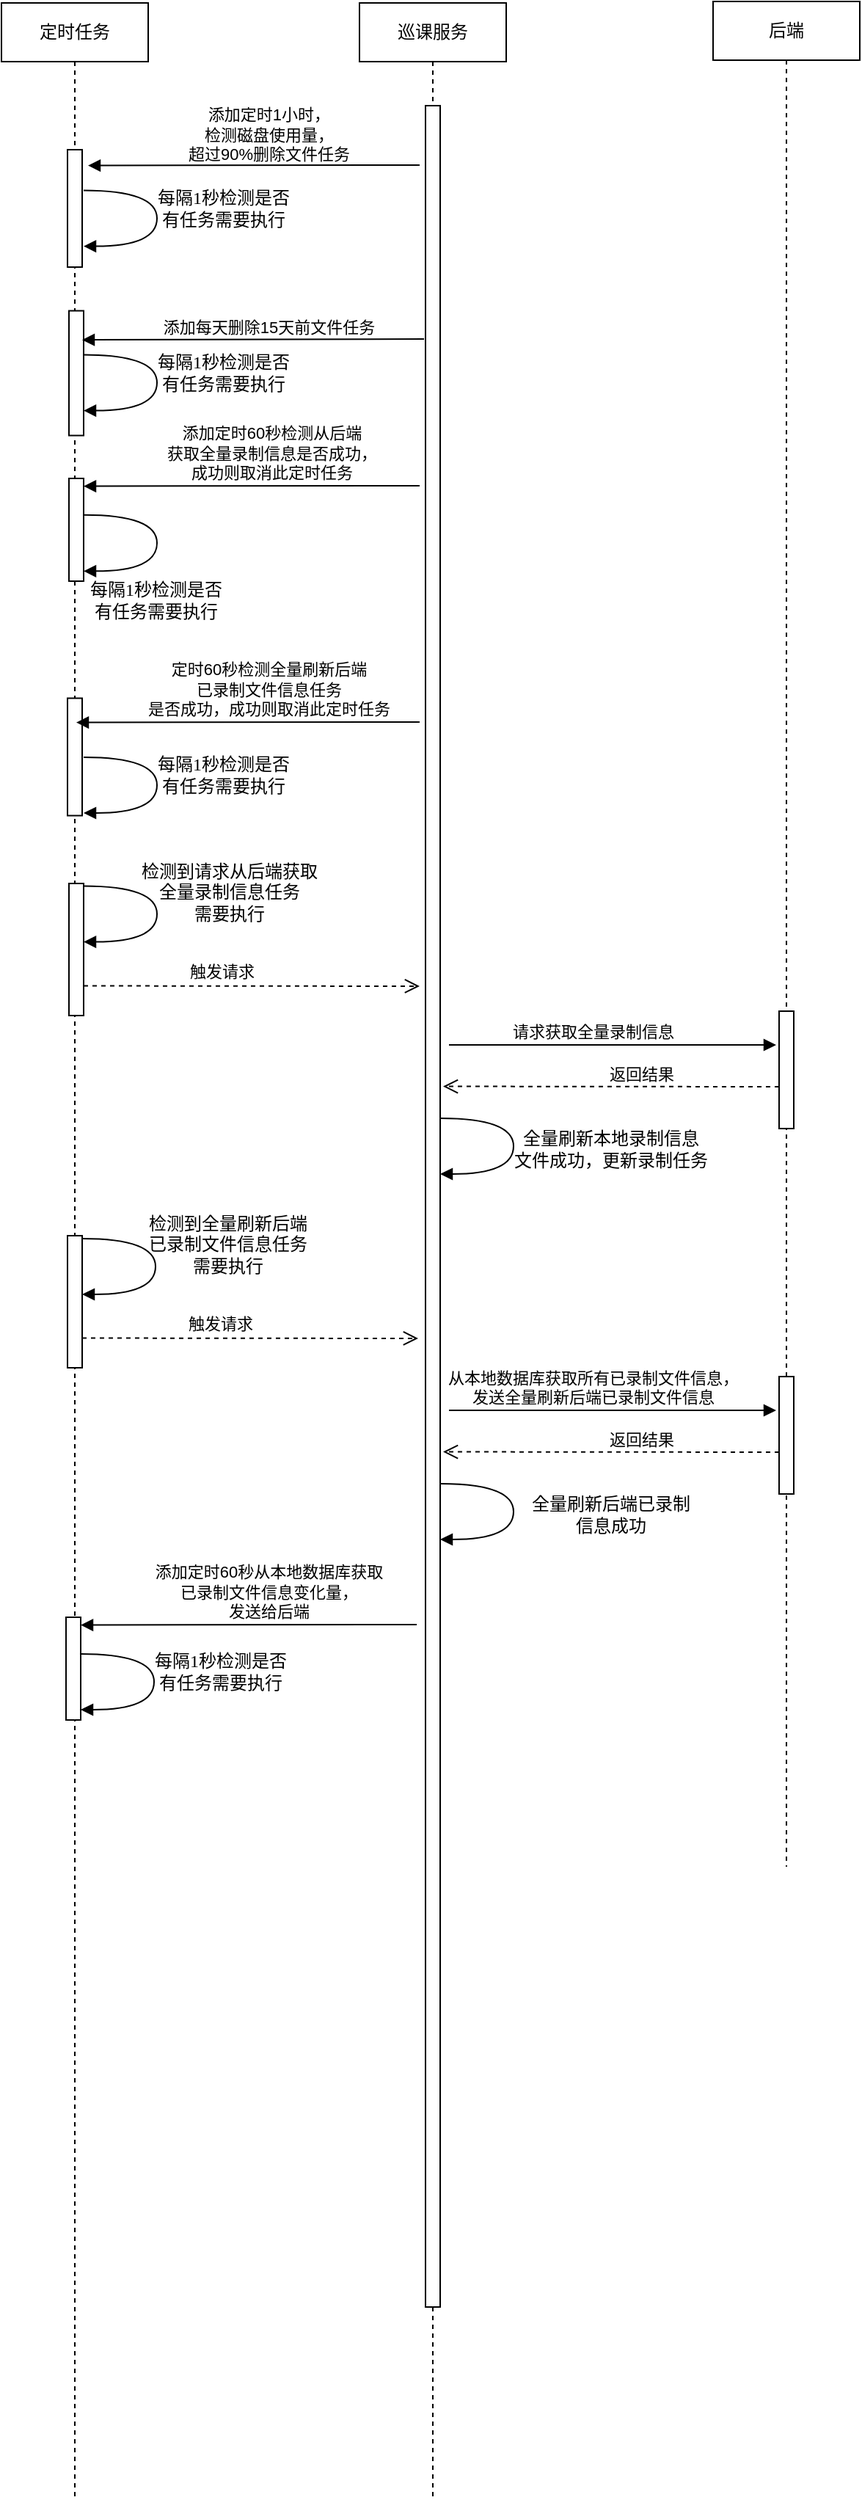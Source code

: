 <mxfile version="10.7.1" type="github"><diagram name="Page-1" id="13e1069c-82ec-6db2-03f1-153e76fe0fe0"><mxGraphModel dx="1038" dy="3942" grid="1" gridSize="10" guides="1" tooltips="1" connect="1" arrows="1" fold="1" page="1" pageScale="1" pageWidth="1100" pageHeight="850" background="#ffffff" math="0" shadow="0"><root><mxCell id="0"/><mxCell id="1" parent="0"/><mxCell id="mrcYyzupF4MPomptu69P-3" value="巡课服务" style="shape=umlLifeline;perimeter=lifelinePerimeter;whiteSpace=wrap;html=1;container=1;collapsible=0;recursiveResize=0;outlineConnect=0;" parent="1" vertex="1"><mxGeometry x="559" y="-2550" width="100" height="1700" as="geometry"/></mxCell><mxCell id="mrcYyzupF4MPomptu69P-4" value="" style="html=1;points=[];perimeter=orthogonalPerimeter;" parent="mrcYyzupF4MPomptu69P-3" vertex="1"><mxGeometry x="45" y="70" width="10" height="1500" as="geometry"/></mxCell><mxCell id="mrcYyzupF4MPomptu69P-5" value="定时任务" style="shape=umlLifeline;perimeter=lifelinePerimeter;whiteSpace=wrap;html=1;container=1;collapsible=0;recursiveResize=0;outlineConnect=0;" parent="1" vertex="1"><mxGeometry x="315" y="-2550" width="100" height="1700" as="geometry"/></mxCell><mxCell id="mrcYyzupF4MPomptu69P-7" value="" style="html=1;points=[];perimeter=orthogonalPerimeter;" parent="mrcYyzupF4MPomptu69P-5" vertex="1"><mxGeometry x="46" y="324" width="10" height="70" as="geometry"/></mxCell><mxCell id="mrcYyzupF4MPomptu69P-8" value="" style="html=1;points=[];perimeter=orthogonalPerimeter;" parent="mrcYyzupF4MPomptu69P-5" vertex="1"><mxGeometry x="46" y="600" width="10" height="90" as="geometry"/></mxCell><mxCell id="mrcYyzupF4MPomptu69P-10" value="" style="html=1;points=[];perimeter=orthogonalPerimeter;" parent="mrcYyzupF4MPomptu69P-5" vertex="1"><mxGeometry x="45" y="100" width="10" height="80" as="geometry"/></mxCell><mxCell id="mrcYyzupF4MPomptu69P-11" value="&lt;div&gt;每隔1秒检测是否&lt;/div&gt;&lt;div&gt;有任务需要执行&lt;/div&gt;" style="html=1;verticalAlign=bottom;endArrow=block;labelBackgroundColor=none;fontFamily=Verdana;fontSize=12;elbow=vertical;edgeStyle=orthogonalEdgeStyle;curved=1;entryX=1;entryY=0.286;entryPerimeter=0;" parent="mrcYyzupF4MPomptu69P-5" edge="1"><mxGeometry x="0.275" y="-46" relative="1" as="geometry"><mxPoint x="56" y="348.833" as="sourcePoint"/><mxPoint x="56" y="387.167" as="targetPoint"/><Array as="points"><mxPoint x="106" y="349"/><mxPoint x="106" y="387"/></Array><mxPoint x="45" y="37" as="offset"/></mxGeometry></mxCell><mxCell id="mrcYyzupF4MPomptu69P-45" value="" style="html=1;points=[];perimeter=orthogonalPerimeter;" parent="mrcYyzupF4MPomptu69P-5" vertex="1"><mxGeometry x="46" y="209.765" width="10" height="85" as="geometry"/></mxCell><mxCell id="mrcYyzupF4MPomptu69P-46" value="&lt;div&gt;每隔1秒检测是否&lt;/div&gt;&lt;div&gt;有任务需要执行&lt;/div&gt;" style="html=1;verticalAlign=bottom;endArrow=block;labelBackgroundColor=none;fontFamily=Verdana;fontSize=12;elbow=vertical;edgeStyle=orthogonalEdgeStyle;curved=1;entryX=1;entryY=0.286;entryPerimeter=0;" parent="mrcYyzupF4MPomptu69P-5" edge="1"><mxGeometry x="0.275" y="-46" relative="1" as="geometry"><mxPoint x="56" y="239.765" as="sourcePoint"/><mxPoint x="56" y="277.765" as="targetPoint"/><Array as="points"><mxPoint x="106" y="239.765"/><mxPoint x="106" y="277.765"/></Array><mxPoint x="45" y="37" as="offset"/></mxGeometry></mxCell><mxCell id="mrcYyzupF4MPomptu69P-35" value="" style="html=1;points=[];perimeter=orthogonalPerimeter;" parent="mrcYyzupF4MPomptu69P-5" vertex="1"><mxGeometry x="45" y="473.765" width="10" height="80" as="geometry"/></mxCell><mxCell id="mrcYyzupF4MPomptu69P-25" value="触发请求" style="html=1;verticalAlign=bottom;endArrow=open;dashed=1;endSize=8;" parent="1" edge="1"><mxGeometry x="-0.184" y="1" relative="1" as="geometry"><mxPoint x="371" y="-1880.235" as="sourcePoint"/><mxPoint x="600" y="-1880" as="targetPoint"/><Array as="points"/><mxPoint as="offset"/></mxGeometry></mxCell><mxCell id="mrcYyzupF4MPomptu69P-32" value="&lt;div&gt;添加定时60秒检测从后端&lt;/div&gt;&lt;div&gt;获取全量录制信息是否成功，&lt;/div&gt;&lt;div&gt;成功则取消此定时任务&lt;/div&gt;" style="html=1;verticalAlign=bottom;endArrow=block;" parent="1" edge="1"><mxGeometry x="-0.12" width="80" relative="1" as="geometry"><mxPoint x="600" y="-2221" as="sourcePoint"/><mxPoint x="371" y="-2220.735" as="targetPoint"/><mxPoint as="offset"/></mxGeometry></mxCell><mxCell id="mrcYyzupF4MPomptu69P-33" value="&lt;div&gt;每隔1秒检测是否&lt;/div&gt;&lt;div&gt;有任务需要执行&lt;/div&gt;" style="html=1;verticalAlign=bottom;endArrow=block;labelBackgroundColor=none;fontFamily=Verdana;fontSize=12;elbow=vertical;edgeStyle=orthogonalEdgeStyle;curved=1;entryX=1;entryY=0.286;entryPerimeter=0;" parent="1" edge="1"><mxGeometry x="0.275" y="-46" relative="1" as="geometry"><mxPoint x="371" y="-2422.235" as="sourcePoint"/><mxPoint x="371" y="-2384.235" as="targetPoint"/><Array as="points"><mxPoint x="421" y="-2422.235"/><mxPoint x="421" y="-2384.235"/></Array><mxPoint x="45" y="37" as="offset"/></mxGeometry></mxCell><mxCell id="mrcYyzupF4MPomptu69P-34" value="&lt;div&gt;检测到请求从后端获取&lt;/div&gt;&lt;div&gt;全量录制信息任务&lt;/div&gt;&lt;div&gt;需要执行&lt;br&gt;&lt;/div&gt;" style="html=1;verticalAlign=bottom;endArrow=block;labelBackgroundColor=none;fontFamily=Verdana;fontSize=12;elbow=vertical;edgeStyle=orthogonalEdgeStyle;curved=1;entryX=1;entryY=0.286;entryPerimeter=0;" parent="1" edge="1"><mxGeometry x="0.275" y="-50" relative="1" as="geometry"><mxPoint x="371" y="-1948.235" as="sourcePoint"/><mxPoint x="371" y="-1910.235" as="targetPoint"/><Array as="points"><mxPoint x="421" y="-1948.235"/><mxPoint x="421" y="-1910.235"/></Array><mxPoint x="49" y="40" as="offset"/></mxGeometry></mxCell><mxCell id="mrcYyzupF4MPomptu69P-44" value="&lt;div&gt;添加定时1小时，&lt;/div&gt;&lt;div&gt;检测磁盘使用量，&lt;/div&gt;&lt;div&gt;超过90%删除文件任务&lt;/div&gt;" style="html=1;verticalAlign=bottom;endArrow=block;exitX=-0.4;exitY=0.027;exitDx=0;exitDy=0;exitPerimeter=0;" parent="1" source="mrcYyzupF4MPomptu69P-4" edge="1"><mxGeometry x="-0.084" y="1" width="80" relative="1" as="geometry"><mxPoint x="537" y="-2439.235" as="sourcePoint"/><mxPoint x="374" y="-2439.235" as="targetPoint"/><mxPoint as="offset"/></mxGeometry></mxCell><mxCell id="mrcYyzupF4MPomptu69P-49" value="后端" style="shape=umlLifeline;perimeter=lifelinePerimeter;whiteSpace=wrap;html=1;container=1;collapsible=0;recursiveResize=0;outlineConnect=0;" parent="1" vertex="1"><mxGeometry x="800" y="-2551" width="100" height="1271" as="geometry"/></mxCell><mxCell id="mrcYyzupF4MPomptu69P-52" value="" style="html=1;points=[];perimeter=orthogonalPerimeter;" parent="mrcYyzupF4MPomptu69P-49" vertex="1"><mxGeometry x="45" y="688" width="10" height="80" as="geometry"/></mxCell><mxCell id="mrcYyzupF4MPomptu69P-47" value="&lt;div&gt;添加每天删除15天前文件任务&lt;/div&gt;" style="html=1;verticalAlign=bottom;endArrow=block;entryX=0.9;entryY=0.233;entryDx=0;entryDy=0;entryPerimeter=0;exitX=-0.1;exitY=0.106;exitDx=0;exitDy=0;exitPerimeter=0;" parent="1" source="mrcYyzupF4MPomptu69P-4" target="mrcYyzupF4MPomptu69P-45" edge="1"><mxGeometry x="-0.084" y="1" width="80" relative="1" as="geometry"><mxPoint x="538" y="-2320.235" as="sourcePoint"/><mxPoint x="383" y="-2324.235" as="targetPoint"/><mxPoint as="offset"/></mxGeometry></mxCell><mxCell id="mrcYyzupF4MPomptu69P-50" value="&lt;div&gt;定时60秒检测全量刷新后端&lt;/div&gt;&lt;div&gt;已录制文件信息任务&lt;/div&gt;&lt;div&gt;是否成功，成功则取消此定时任务&lt;br&gt;&lt;/div&gt;" style="html=1;verticalAlign=bottom;endArrow=block;" parent="1" edge="1"><mxGeometry x="-0.12" width="80" relative="1" as="geometry"><mxPoint x="600" y="-2060" as="sourcePoint"/><mxPoint x="366" y="-2059.735" as="targetPoint"/><mxPoint as="offset"/></mxGeometry></mxCell><mxCell id="mrcYyzupF4MPomptu69P-51" value="&lt;div&gt;每隔1秒检测是否&lt;/div&gt;&lt;div&gt;有任务需要执行&lt;/div&gt;" style="html=1;verticalAlign=bottom;endArrow=block;labelBackgroundColor=none;fontFamily=Verdana;fontSize=12;elbow=vertical;edgeStyle=orthogonalEdgeStyle;curved=1;entryX=1;entryY=0.286;entryPerimeter=0;" parent="1" edge="1"><mxGeometry x="0.275" y="-46" relative="1" as="geometry"><mxPoint x="371" y="-2036" as="sourcePoint"/><mxPoint x="371" y="-1998" as="targetPoint"/><Array as="points"><mxPoint x="421" y="-2036"/><mxPoint x="421" y="-1998"/></Array><mxPoint x="45" y="37" as="offset"/></mxGeometry></mxCell><mxCell id="BQ8IsQTFF4wp2aQPPh-4-1" value="请求获取全量录制信息" style="html=1;verticalAlign=bottom;endArrow=block;" edge="1" parent="1"><mxGeometry x="-0.12" width="80" relative="1" as="geometry"><mxPoint x="620" y="-1840" as="sourcePoint"/><mxPoint x="843" y="-1840" as="targetPoint"/><mxPoint as="offset"/></mxGeometry></mxCell><mxCell id="BQ8IsQTFF4wp2aQPPh-4-2" value="返回结果" style="html=1;verticalAlign=bottom;endArrow=open;dashed=1;endSize=8;" edge="1" parent="1"><mxGeometry x="-0.184" y="1" relative="1" as="geometry"><mxPoint x="845" y="-1811.5" as="sourcePoint"/><mxPoint x="616" y="-1811.735" as="targetPoint"/><Array as="points"/><mxPoint as="offset"/></mxGeometry></mxCell><mxCell id="BQ8IsQTFF4wp2aQPPh-4-3" value="&lt;div&gt;全量刷新本地录制信息&lt;/div&gt;&lt;div&gt;文件成功，更新录制任务&lt;/div&gt;" style="html=1;verticalAlign=bottom;endArrow=block;labelBackgroundColor=none;fontFamily=Verdana;fontSize=12;elbow=vertical;edgeStyle=orthogonalEdgeStyle;curved=1;entryX=1;entryY=0.286;entryPerimeter=0;" edge="1" parent="1"><mxGeometry x="0.275" y="-66" relative="1" as="geometry"><mxPoint x="614" y="-1790" as="sourcePoint"/><mxPoint x="614" y="-1752" as="targetPoint"/><Array as="points"><mxPoint x="664" y="-1790.235"/><mxPoint x="664" y="-1752.235"/></Array><mxPoint x="66" y="66" as="offset"/></mxGeometry></mxCell><mxCell id="BQ8IsQTFF4wp2aQPPh-4-4" value="" style="html=1;points=[];perimeter=orthogonalPerimeter;" vertex="1" parent="1"><mxGeometry x="360" y="-1710" width="10" height="90" as="geometry"/></mxCell><mxCell id="BQ8IsQTFF4wp2aQPPh-4-5" value="触发请求" style="html=1;verticalAlign=bottom;endArrow=open;dashed=1;endSize=8;" edge="1" parent="1"><mxGeometry x="-0.184" y="1" relative="1" as="geometry"><mxPoint x="370" y="-1640.235" as="sourcePoint"/><mxPoint x="599" y="-1640" as="targetPoint"/><Array as="points"/><mxPoint as="offset"/></mxGeometry></mxCell><mxCell id="BQ8IsQTFF4wp2aQPPh-4-6" value="&lt;div&gt;检测到全量刷新后端&lt;div&gt;已录制文件信息任务&lt;/div&gt;&lt;/div&gt;&lt;div&gt;需要执行&lt;br&gt;&lt;/div&gt;" style="html=1;verticalAlign=bottom;endArrow=block;labelBackgroundColor=none;fontFamily=Verdana;fontSize=12;elbow=vertical;edgeStyle=orthogonalEdgeStyle;curved=1;entryX=1;entryY=0.286;entryPerimeter=0;" edge="1" parent="1"><mxGeometry x="0.275" y="-50" relative="1" as="geometry"><mxPoint x="370" y="-1708" as="sourcePoint"/><mxPoint x="370" y="-1670" as="targetPoint"/><Array as="points"><mxPoint x="420" y="-1708.235"/><mxPoint x="420" y="-1670.235"/></Array><mxPoint x="49" y="40" as="offset"/></mxGeometry></mxCell><mxCell id="BQ8IsQTFF4wp2aQPPh-4-7" value="" style="html=1;points=[];perimeter=orthogonalPerimeter;" vertex="1" parent="1"><mxGeometry x="845" y="-1614" width="10" height="80" as="geometry"/></mxCell><mxCell id="BQ8IsQTFF4wp2aQPPh-4-8" value="&lt;div&gt;从本地数据库获取所有已录制文件信息，&lt;/div&gt;&lt;div&gt;发送全量刷新后端已录制文件信息&lt;/div&gt;" style="html=1;verticalAlign=bottom;endArrow=block;" edge="1" parent="1"><mxGeometry x="-0.12" width="80" relative="1" as="geometry"><mxPoint x="620" y="-1591" as="sourcePoint"/><mxPoint x="843" y="-1591" as="targetPoint"/><mxPoint as="offset"/></mxGeometry></mxCell><mxCell id="BQ8IsQTFF4wp2aQPPh-4-9" value="返回结果" style="html=1;verticalAlign=bottom;endArrow=open;dashed=1;endSize=8;" edge="1" parent="1"><mxGeometry x="-0.184" y="1" relative="1" as="geometry"><mxPoint x="845" y="-1562.5" as="sourcePoint"/><mxPoint x="616" y="-1562.735" as="targetPoint"/><Array as="points"/><mxPoint as="offset"/></mxGeometry></mxCell><mxCell id="BQ8IsQTFF4wp2aQPPh-4-10" value="&lt;div&gt;全量刷新后端已录制&lt;/div&gt;&lt;div&gt;信息成功&lt;/div&gt;" style="html=1;verticalAlign=bottom;endArrow=block;labelBackgroundColor=none;fontFamily=Verdana;fontSize=12;elbow=vertical;edgeStyle=orthogonalEdgeStyle;curved=1;entryX=1;entryY=0.286;entryPerimeter=0;" edge="1" parent="1"><mxGeometry x="0.275" y="-66" relative="1" as="geometry"><mxPoint x="614" y="-1541" as="sourcePoint"/><mxPoint x="614" y="-1503" as="targetPoint"/><Array as="points"><mxPoint x="664" y="-1541.235"/><mxPoint x="664" y="-1503.235"/></Array><mxPoint x="66" y="66" as="offset"/></mxGeometry></mxCell><mxCell id="BQ8IsQTFF4wp2aQPPh-4-11" value="" style="html=1;points=[];perimeter=orthogonalPerimeter;" vertex="1" parent="1"><mxGeometry x="359" y="-1450" width="10" height="70" as="geometry"/></mxCell><mxCell id="BQ8IsQTFF4wp2aQPPh-4-12" value="&lt;div&gt;每隔1秒检测是否&lt;/div&gt;&lt;div&gt;有任务需要执行&lt;/div&gt;" style="html=1;verticalAlign=bottom;endArrow=block;labelBackgroundColor=none;fontFamily=Verdana;fontSize=12;elbow=vertical;edgeStyle=orthogonalEdgeStyle;curved=1;entryX=1;entryY=0.286;entryPerimeter=0;" edge="1" parent="1"><mxGeometry x="0.275" y="-46" relative="1" as="geometry"><mxPoint x="369" y="-1425" as="sourcePoint"/><mxPoint x="369" y="-1387" as="targetPoint"/><Array as="points"><mxPoint x="419" y="-1425"/><mxPoint x="419" y="-1387"/></Array><mxPoint x="45" y="37" as="offset"/></mxGeometry></mxCell><mxCell id="BQ8IsQTFF4wp2aQPPh-4-13" value="&lt;div&gt;添加定时60秒从本地数据库获取&lt;/div&gt;&lt;div&gt;已录制文件信息变化量，&lt;/div&gt;&lt;div&gt;发送给后端&lt;br&gt;&lt;/div&gt;" style="html=1;verticalAlign=bottom;endArrow=block;" edge="1" parent="1"><mxGeometry x="-0.12" width="80" relative="1" as="geometry"><mxPoint x="598" y="-1445" as="sourcePoint"/><mxPoint x="369" y="-1444.735" as="targetPoint"/><mxPoint as="offset"/></mxGeometry></mxCell></root></mxGraphModel></diagram></mxfile>